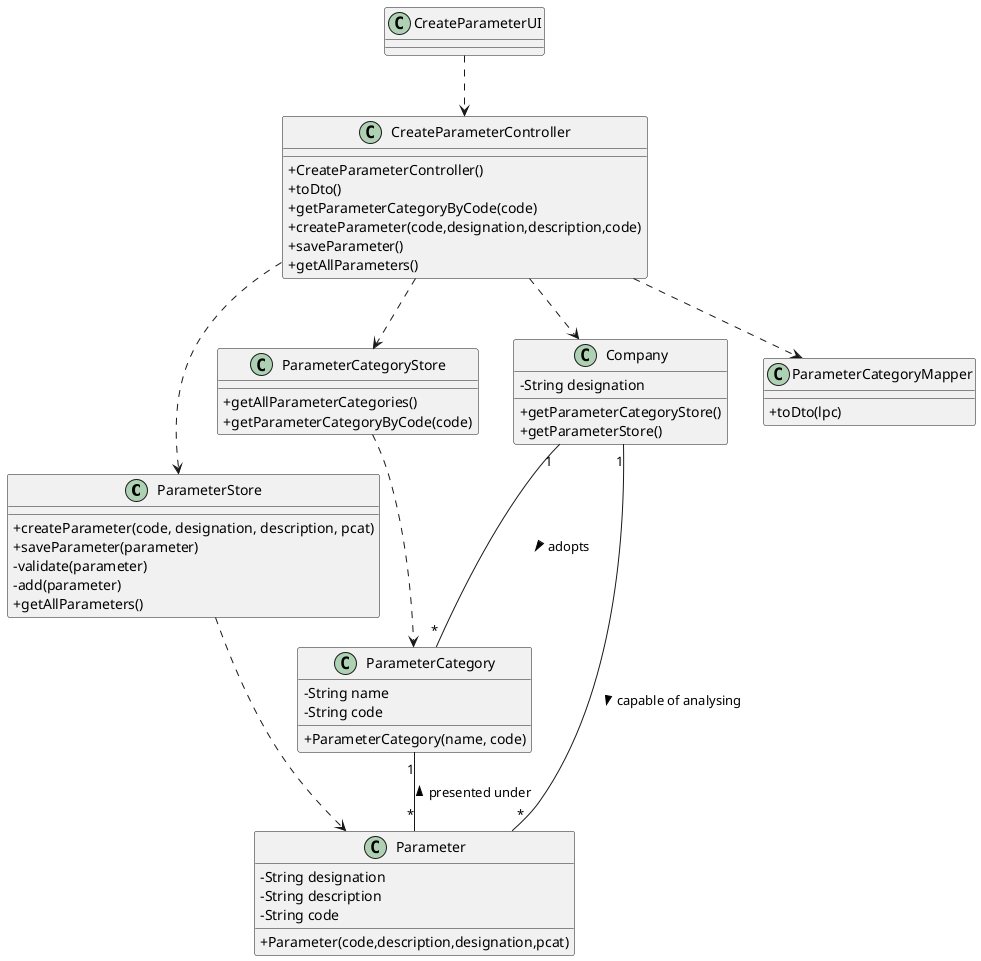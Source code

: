 @startuml
skinparam classAttributeIconSize 0


class ParameterStore{
  +createParameter(code, designation, description, pcat)
  +saveParameter(parameter)
  -validate(parameter)
  -add(parameter)
  +getAllParameters()
}

class ParameterCategoryStore{
  +getAllParameterCategories()
  +getParameterCategoryByCode(code)
}


class Parameter {
  - String designation
  - String description
  - String code
  +Parameter(code,description,designation,pcat)
}

class Company {
  -String designation
  +getParameterCategoryStore()
  +getParameterStore()
}

class ParameterCategory {
  -String name
  -String code
  +ParameterCategory(name, code)
}



class ParameterCategoryMapper{
  +toDto(lpc)
}


class CreateParameterController {
  +CreateParameterController()
  +toDto()
  +getParameterCategoryByCode(code)
  +createParameter(code,designation,description,code)
  +saveParameter()
  +getAllParameters()
}

class CreateParameterUI {
}

CreateParameterUI ..> CreateParameterController
CreateParameterController ..> ParameterCategoryMapper
CreateParameterController ..> Company
CreateParameterController ..> ParameterStore
CreateParameterController ..> ParameterCategoryStore
ParameterStore ..> Parameter
ParameterCategoryStore ..> ParameterCategory

Company "1" -- "*" Parameter : > capable of analysing
Company "1" -- "*" ParameterCategory : > adopts
ParameterCategory "1" -- "*" Parameter : < presented under



@enduml